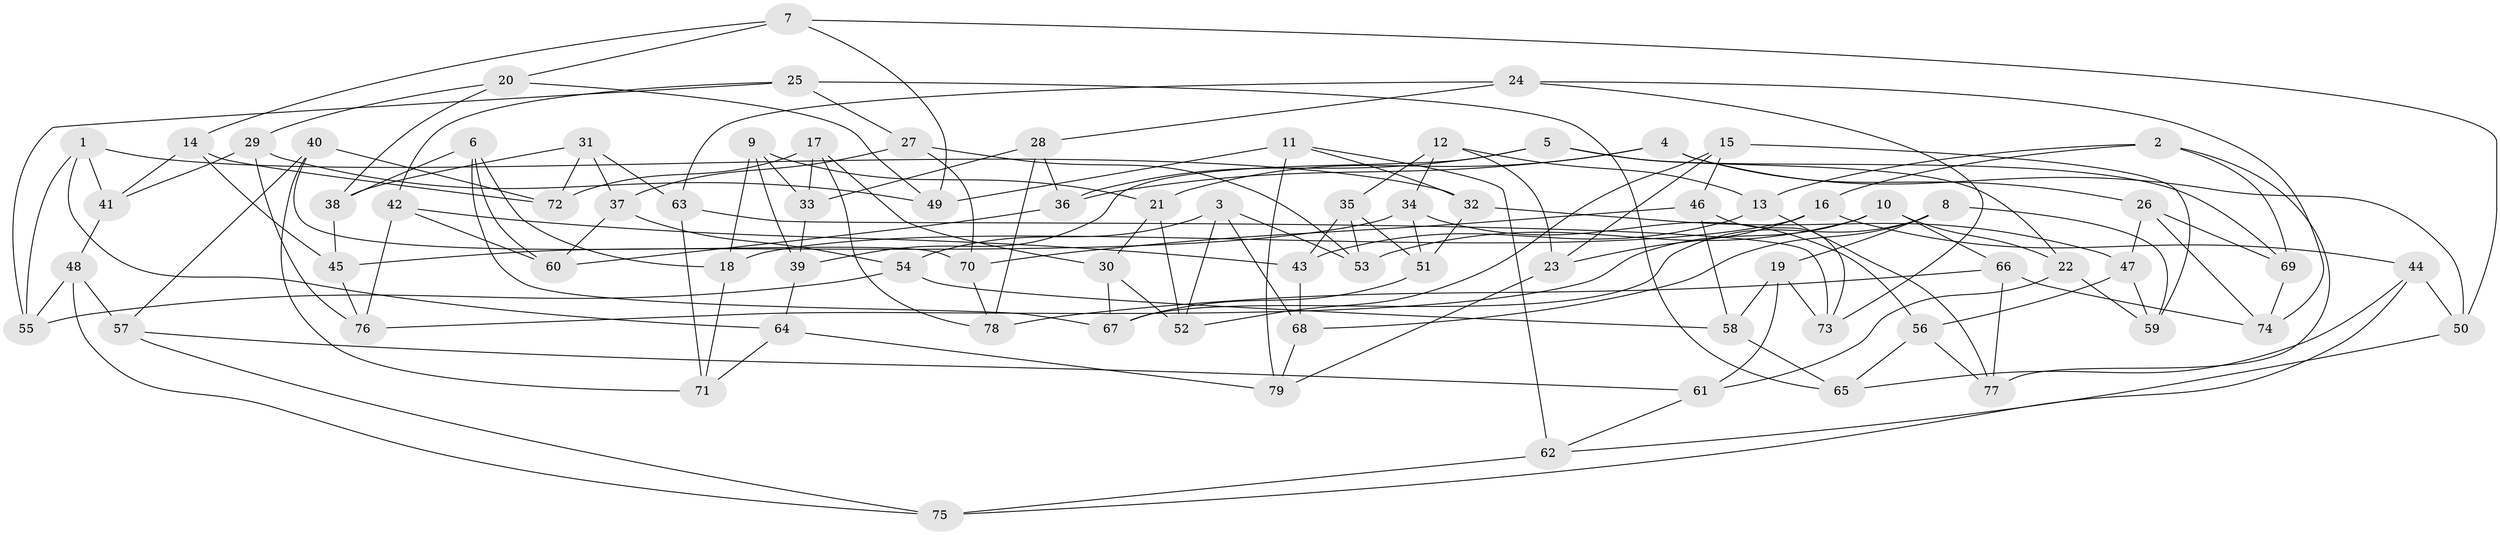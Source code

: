// Generated by graph-tools (version 1.1) at 2025/03/03/09/25 03:03:02]
// undirected, 79 vertices, 158 edges
graph export_dot {
graph [start="1"]
  node [color=gray90,style=filled];
  1;
  2;
  3;
  4;
  5;
  6;
  7;
  8;
  9;
  10;
  11;
  12;
  13;
  14;
  15;
  16;
  17;
  18;
  19;
  20;
  21;
  22;
  23;
  24;
  25;
  26;
  27;
  28;
  29;
  30;
  31;
  32;
  33;
  34;
  35;
  36;
  37;
  38;
  39;
  40;
  41;
  42;
  43;
  44;
  45;
  46;
  47;
  48;
  49;
  50;
  51;
  52;
  53;
  54;
  55;
  56;
  57;
  58;
  59;
  60;
  61;
  62;
  63;
  64;
  65;
  66;
  67;
  68;
  69;
  70;
  71;
  72;
  73;
  74;
  75;
  76;
  77;
  78;
  79;
  1 -- 55;
  1 -- 64;
  1 -- 32;
  1 -- 41;
  2 -- 77;
  2 -- 16;
  2 -- 69;
  2 -- 13;
  3 -- 68;
  3 -- 54;
  3 -- 52;
  3 -- 53;
  4 -- 50;
  4 -- 26;
  4 -- 21;
  4 -- 36;
  5 -- 36;
  5 -- 69;
  5 -- 39;
  5 -- 22;
  6 -- 60;
  6 -- 18;
  6 -- 67;
  6 -- 38;
  7 -- 49;
  7 -- 50;
  7 -- 20;
  7 -- 14;
  8 -- 59;
  8 -- 19;
  8 -- 68;
  8 -- 67;
  9 -- 33;
  9 -- 18;
  9 -- 21;
  9 -- 39;
  10 -- 66;
  10 -- 22;
  10 -- 53;
  10 -- 76;
  11 -- 79;
  11 -- 62;
  11 -- 49;
  11 -- 32;
  12 -- 23;
  12 -- 13;
  12 -- 35;
  12 -- 34;
  13 -- 77;
  13 -- 43;
  14 -- 72;
  14 -- 41;
  14 -- 45;
  15 -- 46;
  15 -- 23;
  15 -- 59;
  15 -- 52;
  16 -- 23;
  16 -- 18;
  16 -- 44;
  17 -- 72;
  17 -- 78;
  17 -- 30;
  17 -- 33;
  18 -- 71;
  19 -- 58;
  19 -- 73;
  19 -- 61;
  20 -- 49;
  20 -- 29;
  20 -- 38;
  21 -- 30;
  21 -- 52;
  22 -- 59;
  22 -- 61;
  23 -- 79;
  24 -- 63;
  24 -- 28;
  24 -- 73;
  24 -- 74;
  25 -- 55;
  25 -- 27;
  25 -- 42;
  25 -- 65;
  26 -- 74;
  26 -- 69;
  26 -- 47;
  27 -- 53;
  27 -- 37;
  27 -- 70;
  28 -- 78;
  28 -- 33;
  28 -- 36;
  29 -- 49;
  29 -- 76;
  29 -- 41;
  30 -- 52;
  30 -- 67;
  31 -- 63;
  31 -- 37;
  31 -- 38;
  31 -- 72;
  32 -- 51;
  32 -- 47;
  33 -- 39;
  34 -- 56;
  34 -- 45;
  34 -- 51;
  35 -- 51;
  35 -- 43;
  35 -- 53;
  36 -- 60;
  37 -- 54;
  37 -- 60;
  38 -- 45;
  39 -- 64;
  40 -- 72;
  40 -- 70;
  40 -- 71;
  40 -- 57;
  41 -- 48;
  42 -- 76;
  42 -- 60;
  42 -- 43;
  43 -- 68;
  44 -- 50;
  44 -- 65;
  44 -- 75;
  45 -- 76;
  46 -- 70;
  46 -- 73;
  46 -- 58;
  47 -- 59;
  47 -- 56;
  48 -- 57;
  48 -- 75;
  48 -- 55;
  50 -- 62;
  51 -- 67;
  54 -- 58;
  54 -- 55;
  56 -- 77;
  56 -- 65;
  57 -- 75;
  57 -- 61;
  58 -- 65;
  61 -- 62;
  62 -- 75;
  63 -- 71;
  63 -- 73;
  64 -- 71;
  64 -- 79;
  66 -- 74;
  66 -- 78;
  66 -- 77;
  68 -- 79;
  69 -- 74;
  70 -- 78;
}
